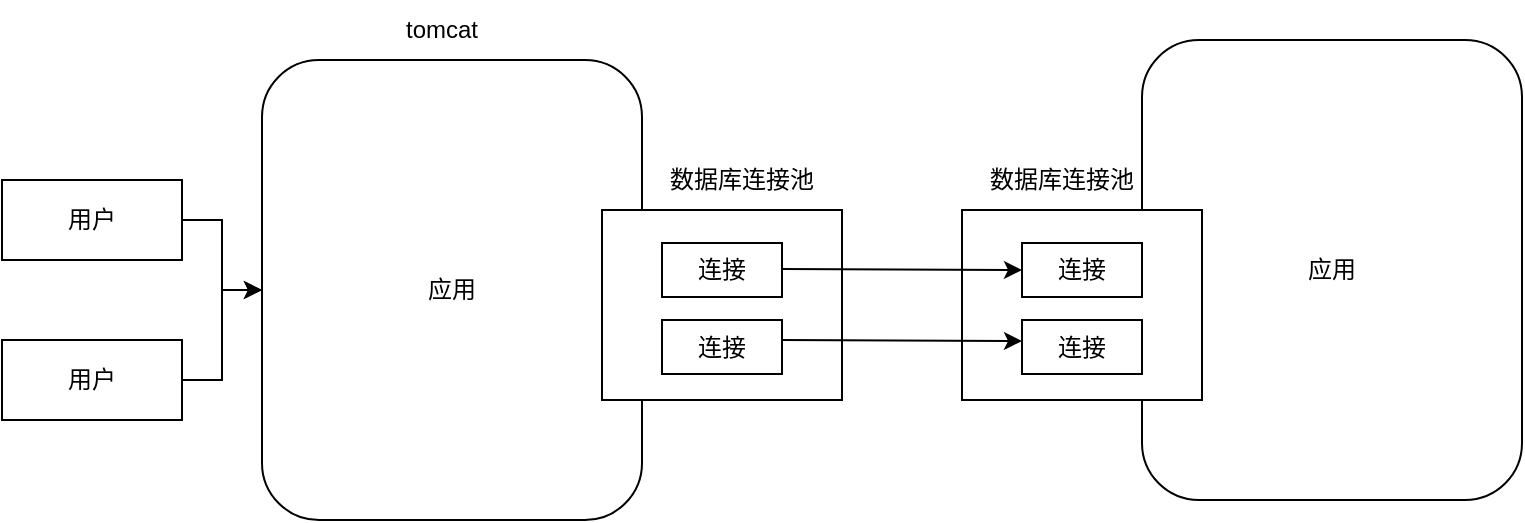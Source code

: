 <mxfile version="14.4.2" type="github">
  <diagram id="wFkyArUPZ-gSU3AaKDoi" name="第 1 页">
    <mxGraphModel dx="856" dy="676" grid="1" gridSize="10" guides="1" tooltips="1" connect="1" arrows="1" fold="1" page="1" pageScale="1" pageWidth="827" pageHeight="1169" math="0" shadow="0">
      <root>
        <mxCell id="0" />
        <mxCell id="1" parent="0" />
        <mxCell id="UlKWdR4gD4S5ooXyk4Mm-3" value="应用" style="rounded=1;whiteSpace=wrap;html=1;" vertex="1" parent="1">
          <mxGeometry x="140" y="100" width="190" height="230" as="geometry" />
        </mxCell>
        <mxCell id="UlKWdR4gD4S5ooXyk4Mm-6" value="" style="edgeStyle=orthogonalEdgeStyle;rounded=0;orthogonalLoop=1;jettySize=auto;html=1;" edge="1" parent="1" source="UlKWdR4gD4S5ooXyk4Mm-4" target="UlKWdR4gD4S5ooXyk4Mm-3">
          <mxGeometry relative="1" as="geometry" />
        </mxCell>
        <mxCell id="UlKWdR4gD4S5ooXyk4Mm-4" value="用户" style="rounded=0;whiteSpace=wrap;html=1;" vertex="1" parent="1">
          <mxGeometry x="10" y="160" width="90" height="40" as="geometry" />
        </mxCell>
        <mxCell id="UlKWdR4gD4S5ooXyk4Mm-7" value="" style="edgeStyle=orthogonalEdgeStyle;rounded=0;orthogonalLoop=1;jettySize=auto;html=1;" edge="1" parent="1" source="UlKWdR4gD4S5ooXyk4Mm-5" target="UlKWdR4gD4S5ooXyk4Mm-3">
          <mxGeometry relative="1" as="geometry" />
        </mxCell>
        <mxCell id="UlKWdR4gD4S5ooXyk4Mm-5" value="用户" style="rounded=0;whiteSpace=wrap;html=1;" vertex="1" parent="1">
          <mxGeometry x="10" y="240" width="90" height="40" as="geometry" />
        </mxCell>
        <mxCell id="UlKWdR4gD4S5ooXyk4Mm-9" value="tomcat" style="text;html=1;strokeColor=none;fillColor=none;align=center;verticalAlign=middle;whiteSpace=wrap;rounded=0;" vertex="1" parent="1">
          <mxGeometry x="200" y="70" width="60" height="30" as="geometry" />
        </mxCell>
        <mxCell id="UlKWdR4gD4S5ooXyk4Mm-10" value="应用" style="rounded=1;whiteSpace=wrap;html=1;" vertex="1" parent="1">
          <mxGeometry x="580" y="90" width="190" height="230" as="geometry" />
        </mxCell>
        <mxCell id="UlKWdR4gD4S5ooXyk4Mm-11" value="" style="rounded=0;whiteSpace=wrap;html=1;" vertex="1" parent="1">
          <mxGeometry x="310" y="175" width="120" height="95" as="geometry" />
        </mxCell>
        <mxCell id="UlKWdR4gD4S5ooXyk4Mm-12" value="连接" style="rounded=0;whiteSpace=wrap;html=1;" vertex="1" parent="1">
          <mxGeometry x="340" y="191.5" width="60" height="27" as="geometry" />
        </mxCell>
        <mxCell id="UlKWdR4gD4S5ooXyk4Mm-13" value="&lt;span&gt;连接&lt;/span&gt;" style="rounded=0;whiteSpace=wrap;html=1;" vertex="1" parent="1">
          <mxGeometry x="340" y="230" width="60" height="27" as="geometry" />
        </mxCell>
        <mxCell id="UlKWdR4gD4S5ooXyk4Mm-14" value="数据库连接池" style="text;html=1;strokeColor=none;fillColor=none;align=center;verticalAlign=middle;whiteSpace=wrap;rounded=0;" vertex="1" parent="1">
          <mxGeometry x="340" y="145" width="80" height="30" as="geometry" />
        </mxCell>
        <mxCell id="UlKWdR4gD4S5ooXyk4Mm-15" value="" style="rounded=0;whiteSpace=wrap;html=1;" vertex="1" parent="1">
          <mxGeometry x="490" y="175" width="120" height="95" as="geometry" />
        </mxCell>
        <mxCell id="UlKWdR4gD4S5ooXyk4Mm-16" value="连接" style="rounded=0;whiteSpace=wrap;html=1;" vertex="1" parent="1">
          <mxGeometry x="520" y="191.5" width="60" height="27" as="geometry" />
        </mxCell>
        <mxCell id="UlKWdR4gD4S5ooXyk4Mm-17" value="&lt;span&gt;连接&lt;/span&gt;" style="rounded=0;whiteSpace=wrap;html=1;" vertex="1" parent="1">
          <mxGeometry x="520" y="230" width="60" height="27" as="geometry" />
        </mxCell>
        <mxCell id="UlKWdR4gD4S5ooXyk4Mm-18" value="数据库连接池" style="text;html=1;strokeColor=none;fillColor=none;align=center;verticalAlign=middle;whiteSpace=wrap;rounded=0;" vertex="1" parent="1">
          <mxGeometry x="500" y="145" width="80" height="30" as="geometry" />
        </mxCell>
        <mxCell id="UlKWdR4gD4S5ooXyk4Mm-21" value="" style="endArrow=classic;html=1;entryX=0;entryY=0.5;entryDx=0;entryDy=0;" edge="1" parent="1" target="UlKWdR4gD4S5ooXyk4Mm-16">
          <mxGeometry width="50" height="50" relative="1" as="geometry">
            <mxPoint x="400" y="204.5" as="sourcePoint" />
            <mxPoint x="510" y="204.5" as="targetPoint" />
          </mxGeometry>
        </mxCell>
        <mxCell id="UlKWdR4gD4S5ooXyk4Mm-22" value="" style="endArrow=classic;html=1;entryX=0;entryY=0.5;entryDx=0;entryDy=0;" edge="1" parent="1">
          <mxGeometry width="50" height="50" relative="1" as="geometry">
            <mxPoint x="400" y="240" as="sourcePoint" />
            <mxPoint x="520" y="240.5" as="targetPoint" />
          </mxGeometry>
        </mxCell>
      </root>
    </mxGraphModel>
  </diagram>
</mxfile>
